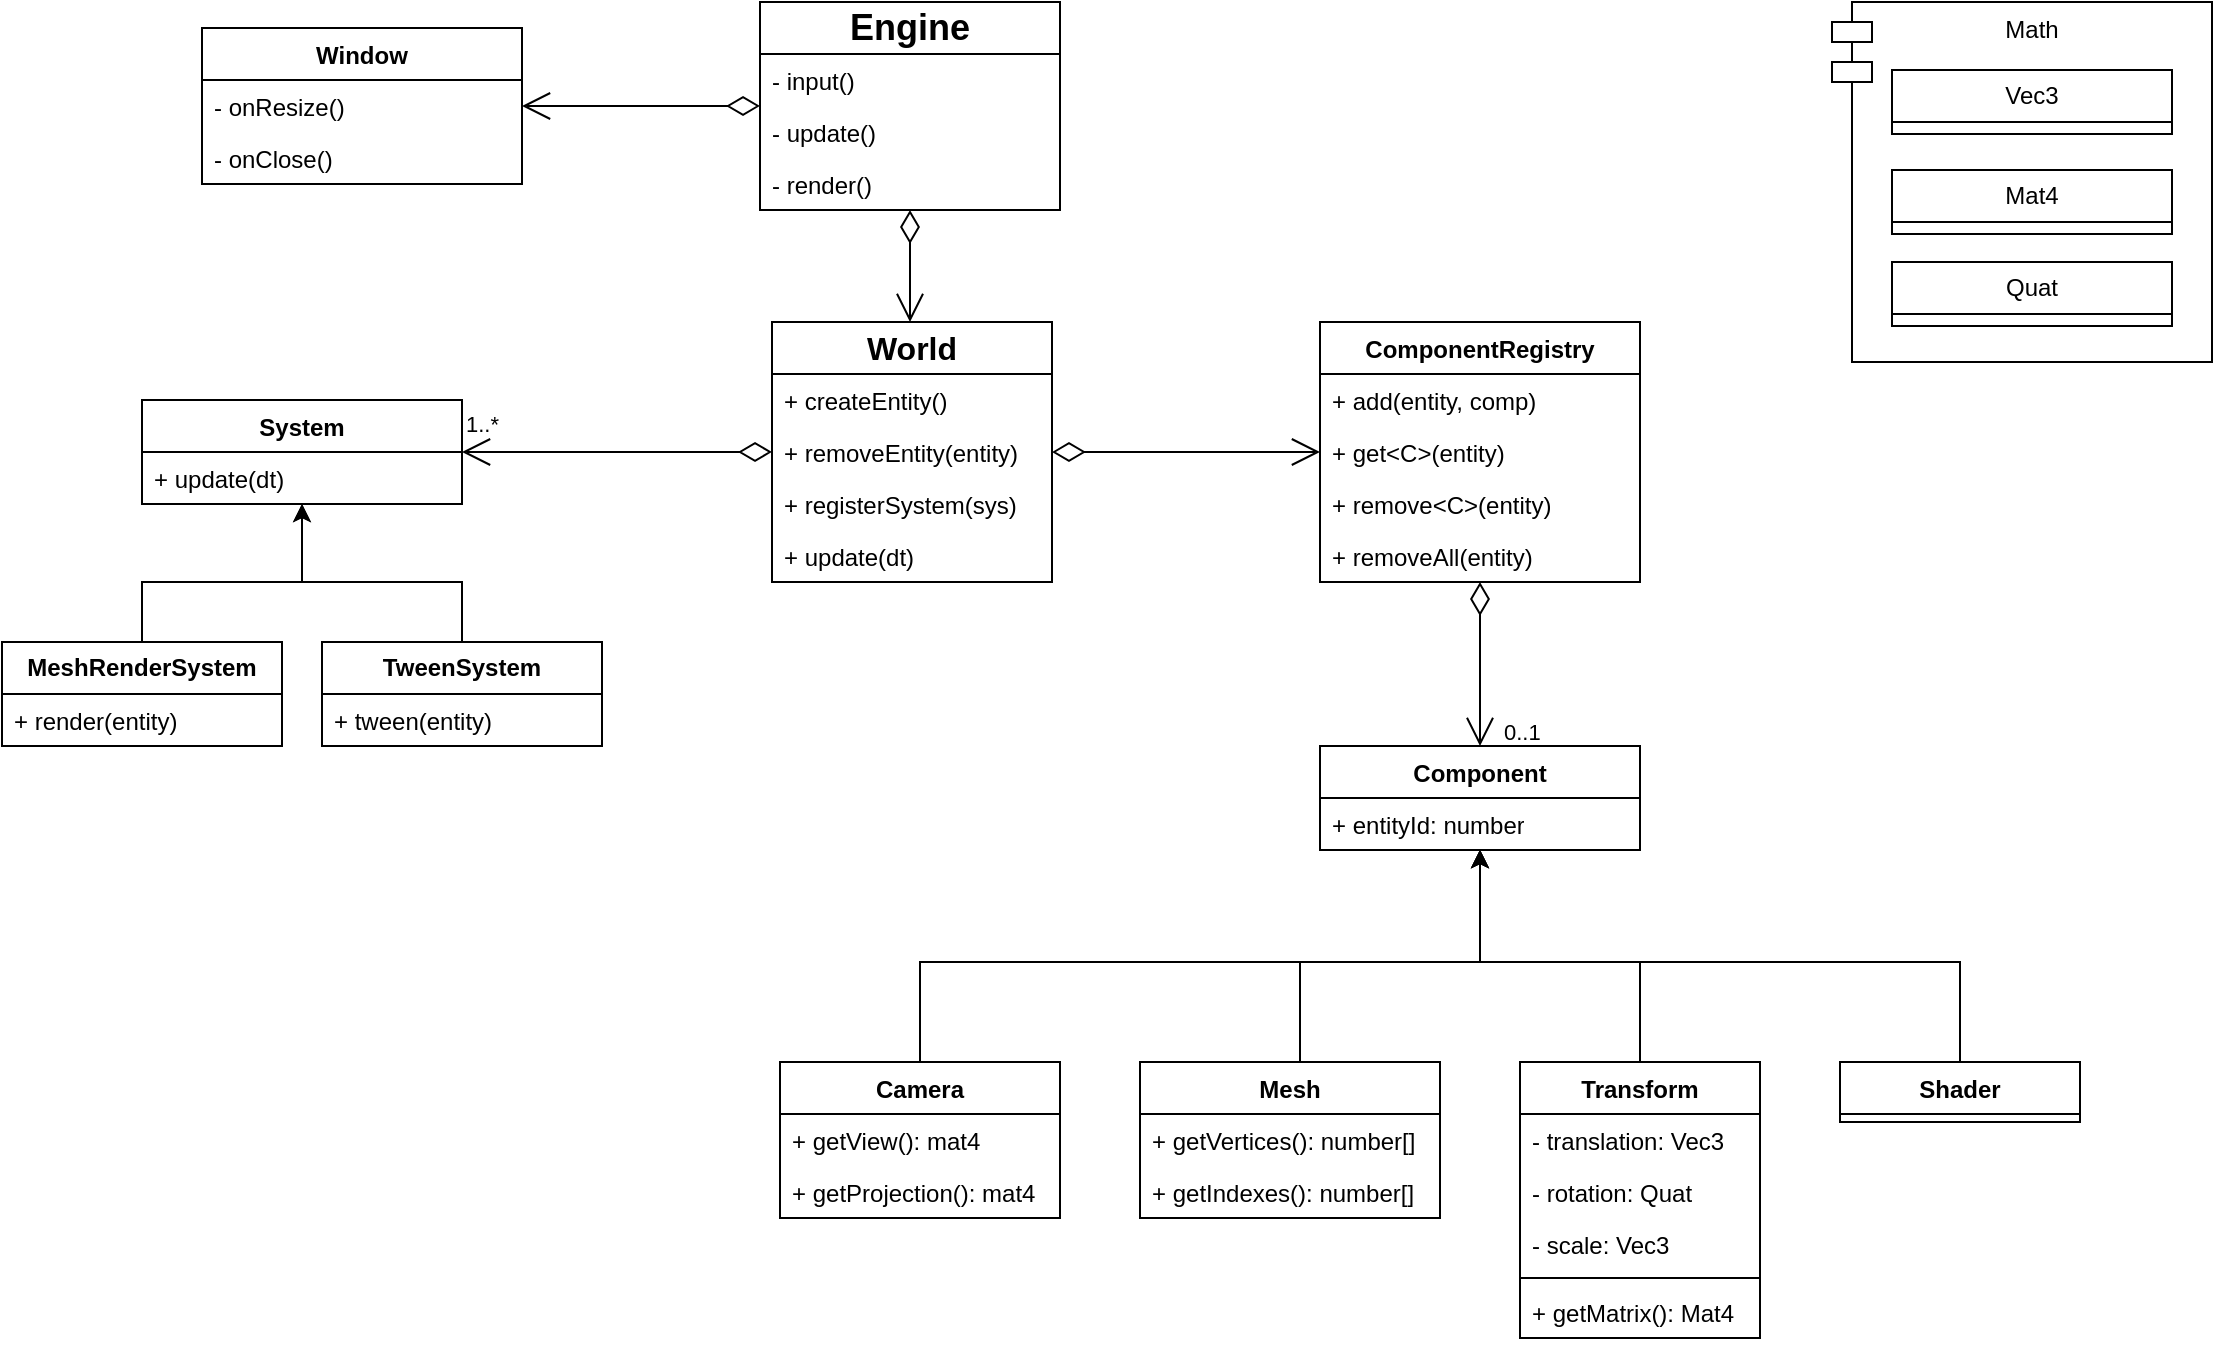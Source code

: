 <mxfile version="26.2.2">
  <diagram name="Страница — 1" id="kJVgFP-XCL9LoOZHXFr-">
    <mxGraphModel dx="1458" dy="1083" grid="1" gridSize="10" guides="1" tooltips="1" connect="1" arrows="1" fold="1" page="1" pageScale="1" pageWidth="1169" pageHeight="827" background="none" math="0" shadow="0">
      <root>
        <mxCell id="0" />
        <mxCell id="1" parent="0" />
        <mxCell id="59MKXKUP5RYxz5AlFKz5-1" value="Window" style="swimlane;fontStyle=1;align=center;verticalAlign=top;childLayout=stackLayout;horizontal=1;startSize=26;horizontalStack=0;resizeParent=1;resizeParentMax=0;resizeLast=0;collapsible=1;marginBottom=0;whiteSpace=wrap;html=1;rounded=0;" parent="1" vertex="1">
          <mxGeometry x="135" y="33" width="160" height="78" as="geometry">
            <mxRectangle x="420" y="360" width="100" height="30" as="alternateBounds" />
          </mxGeometry>
        </mxCell>
        <mxCell id="wzKogEVJgoXQ_dvHDsTk-3" value="- onResize()" style="text;strokeColor=none;fillColor=none;align=left;verticalAlign=top;spacingLeft=4;spacingRight=4;overflow=hidden;rotatable=0;points=[[0,0.5],[1,0.5]];portConstraint=eastwest;whiteSpace=wrap;html=1;rounded=0;" parent="59MKXKUP5RYxz5AlFKz5-1" vertex="1">
          <mxGeometry y="26" width="160" height="26" as="geometry" />
        </mxCell>
        <mxCell id="wzKogEVJgoXQ_dvHDsTk-4" value="- onClose()" style="text;strokeColor=none;fillColor=none;align=left;verticalAlign=top;spacingLeft=4;spacingRight=4;overflow=hidden;rotatable=0;points=[[0,0.5],[1,0.5]];portConstraint=eastwest;whiteSpace=wrap;html=1;rounded=0;" parent="59MKXKUP5RYxz5AlFKz5-1" vertex="1">
          <mxGeometry y="52" width="160" height="26" as="geometry" />
        </mxCell>
        <mxCell id="gk4QDaXg1C4XhF2hDk9a-3" value="Engine" style="swimlane;fontStyle=1;align=center;verticalAlign=middle;childLayout=stackLayout;horizontal=1;startSize=26;horizontalStack=0;resizeParent=1;resizeParentMax=0;resizeLast=0;collapsible=1;marginBottom=0;whiteSpace=wrap;html=1;rounded=0;fontSize=18;" parent="1" vertex="1">
          <mxGeometry x="414" y="20" width="150" height="104" as="geometry" />
        </mxCell>
        <mxCell id="gk4QDaXg1C4XhF2hDk9a-6" value="- input()" style="text;strokeColor=none;fillColor=none;align=left;verticalAlign=top;spacingLeft=4;spacingRight=4;overflow=hidden;rotatable=0;points=[[0,0.5],[1,0.5]];portConstraint=eastwest;whiteSpace=wrap;html=1;rounded=0;" parent="gk4QDaXg1C4XhF2hDk9a-3" vertex="1">
          <mxGeometry y="26" width="150" height="26" as="geometry" />
        </mxCell>
        <mxCell id="QrIwYJtL0aNKeHC7VFV3-32" value="- update()" style="text;strokeColor=none;fillColor=none;align=left;verticalAlign=top;spacingLeft=4;spacingRight=4;overflow=hidden;rotatable=0;points=[[0,0.5],[1,0.5]];portConstraint=eastwest;whiteSpace=wrap;html=1;rounded=0;" vertex="1" parent="gk4QDaXg1C4XhF2hDk9a-3">
          <mxGeometry y="52" width="150" height="26" as="geometry" />
        </mxCell>
        <mxCell id="QrIwYJtL0aNKeHC7VFV3-33" value="- render()" style="text;strokeColor=none;fillColor=none;align=left;verticalAlign=top;spacingLeft=4;spacingRight=4;overflow=hidden;rotatable=0;points=[[0,0.5],[1,0.5]];portConstraint=eastwest;whiteSpace=wrap;html=1;rounded=0;" vertex="1" parent="gk4QDaXg1C4XhF2hDk9a-3">
          <mxGeometry y="78" width="150" height="26" as="geometry" />
        </mxCell>
        <mxCell id="wzKogEVJgoXQ_dvHDsTk-5" value="Mesh" style="swimlane;fontStyle=1;align=center;verticalAlign=top;childLayout=stackLayout;horizontal=1;startSize=26;horizontalStack=0;resizeParent=1;resizeParentMax=0;resizeLast=0;collapsible=1;marginBottom=0;whiteSpace=wrap;html=1;rounded=0;" parent="1" vertex="1">
          <mxGeometry x="604" y="550" width="150" height="78" as="geometry" />
        </mxCell>
        <mxCell id="wzKogEVJgoXQ_dvHDsTk-8" value="+ getVertices(): number[]" style="text;strokeColor=none;fillColor=none;align=left;verticalAlign=top;spacingLeft=4;spacingRight=4;overflow=hidden;rotatable=0;points=[[0,0.5],[1,0.5]];portConstraint=eastwest;whiteSpace=wrap;html=1;rounded=0;" parent="wzKogEVJgoXQ_dvHDsTk-5" vertex="1">
          <mxGeometry y="26" width="150" height="26" as="geometry" />
        </mxCell>
        <mxCell id="wzKogEVJgoXQ_dvHDsTk-9" value="+ getIndexes(): number[]" style="text;strokeColor=none;fillColor=none;align=left;verticalAlign=top;spacingLeft=4;spacingRight=4;overflow=hidden;rotatable=0;points=[[0,0.5],[1,0.5]];portConstraint=eastwest;whiteSpace=wrap;html=1;rounded=0;" parent="wzKogEVJgoXQ_dvHDsTk-5" vertex="1">
          <mxGeometry y="52" width="150" height="26" as="geometry" />
        </mxCell>
        <mxCell id="QrIwYJtL0aNKeHC7VFV3-47" style="edgeStyle=orthogonalEdgeStyle;rounded=0;orthogonalLoop=1;jettySize=auto;html=1;" edge="1" parent="1" source="wzKogEVJgoXQ_dvHDsTk-12" target="QrIwYJtL0aNKeHC7VFV3-22">
          <mxGeometry relative="1" as="geometry">
            <Array as="points">
              <mxPoint x="105" y="310" />
              <mxPoint x="185" y="310" />
            </Array>
          </mxGeometry>
        </mxCell>
        <mxCell id="wzKogEVJgoXQ_dvHDsTk-12" value="&lt;b&gt;Mesh&lt;/b&gt;&lt;b style=&quot;background-color: transparent; color: light-dark(rgb(0, 0, 0), rgb(255, 255, 255));&quot;&gt;RenderSystem&lt;/b&gt;" style="swimlane;fontStyle=0;childLayout=stackLayout;horizontal=1;startSize=26;horizontalStack=0;resizeParent=1;resizeParentMax=0;resizeLast=0;collapsible=1;marginBottom=0;whiteSpace=wrap;html=1;rounded=0;" parent="1" vertex="1">
          <mxGeometry x="35" y="340" width="140" height="52" as="geometry" />
        </mxCell>
        <mxCell id="wzKogEVJgoXQ_dvHDsTk-28" value="+ render(entity)" style="text;strokeColor=none;fillColor=none;align=left;verticalAlign=top;spacingLeft=4;spacingRight=4;overflow=hidden;rotatable=0;points=[[0,0.5],[1,0.5]];portConstraint=eastwest;whiteSpace=wrap;html=1;rounded=0;" parent="wzKogEVJgoXQ_dvHDsTk-12" vertex="1">
          <mxGeometry y="26" width="140" height="26" as="geometry" />
        </mxCell>
        <mxCell id="QrIwYJtL0aNKeHC7VFV3-61" style="edgeStyle=orthogonalEdgeStyle;rounded=0;orthogonalLoop=1;jettySize=auto;html=1;exitX=0.5;exitY=0.5;exitDx=0;exitDy=0;exitPerimeter=0;" edge="1" parent="1" source="wzKogEVJgoXQ_dvHDsTk-47" target="QrIwYJtL0aNKeHC7VFV3-49">
          <mxGeometry relative="1" as="geometry">
            <mxPoint x="1064" y="702" as="sourcePoint" />
            <Array as="points">
              <mxPoint x="1014" y="500" />
              <mxPoint x="774" y="500" />
            </Array>
          </mxGeometry>
        </mxCell>
        <mxCell id="wzKogEVJgoXQ_dvHDsTk-47" value="Shader" style="swimlane;fontStyle=1;align=center;verticalAlign=top;childLayout=stackLayout;horizontal=1;startSize=26;horizontalStack=0;resizeParent=1;resizeParentMax=0;resizeLast=0;collapsible=1;marginBottom=0;whiteSpace=wrap;html=1;" parent="1" vertex="1">
          <mxGeometry x="954" y="550" width="120" height="30" as="geometry" />
        </mxCell>
        <mxCell id="QrIwYJtL0aNKeHC7VFV3-73" style="edgeStyle=orthogonalEdgeStyle;rounded=0;orthogonalLoop=1;jettySize=auto;html=1;" edge="1" parent="1" source="wzKogEVJgoXQ_dvHDsTk-62" target="QrIwYJtL0aNKeHC7VFV3-49">
          <mxGeometry relative="1" as="geometry">
            <Array as="points">
              <mxPoint x="494" y="500" />
              <mxPoint x="774" y="500" />
            </Array>
          </mxGeometry>
        </mxCell>
        <mxCell id="wzKogEVJgoXQ_dvHDsTk-62" value="Camera" style="swimlane;fontStyle=1;align=center;verticalAlign=top;childLayout=stackLayout;horizontal=1;startSize=26;horizontalStack=0;resizeParent=1;resizeParentMax=0;resizeLast=0;collapsible=1;marginBottom=0;whiteSpace=wrap;html=1;" parent="1" vertex="1">
          <mxGeometry x="424" y="550" width="140" height="78" as="geometry" />
        </mxCell>
        <mxCell id="wzKogEVJgoXQ_dvHDsTk-65" value="+ getView(): mat4" style="text;strokeColor=none;fillColor=none;align=left;verticalAlign=top;spacingLeft=4;spacingRight=4;overflow=hidden;rotatable=0;points=[[0,0.5],[1,0.5]];portConstraint=eastwest;whiteSpace=wrap;html=1;" parent="wzKogEVJgoXQ_dvHDsTk-62" vertex="1">
          <mxGeometry y="26" width="140" height="26" as="geometry" />
        </mxCell>
        <mxCell id="wzKogEVJgoXQ_dvHDsTk-68" value="+ getProjection(): mat4" style="text;strokeColor=none;fillColor=none;align=left;verticalAlign=top;spacingLeft=4;spacingRight=4;overflow=hidden;rotatable=0;points=[[0,0.5],[1,0.5]];portConstraint=eastwest;whiteSpace=wrap;html=1;" parent="wzKogEVJgoXQ_dvHDsTk-62" vertex="1">
          <mxGeometry y="52" width="140" height="26" as="geometry" />
        </mxCell>
        <mxCell id="QrIwYJtL0aNKeHC7VFV3-45" style="edgeStyle=orthogonalEdgeStyle;rounded=0;orthogonalLoop=1;jettySize=auto;html=1;exitX=1;exitY=0.5;exitDx=0;exitDy=0;" edge="1" parent="wzKogEVJgoXQ_dvHDsTk-62" source="wzKogEVJgoXQ_dvHDsTk-68" target="wzKogEVJgoXQ_dvHDsTk-68">
          <mxGeometry relative="1" as="geometry" />
        </mxCell>
        <mxCell id="wzKogEVJgoXQ_dvHDsTk-69" value="ComponentRegistry" style="swimlane;fontStyle=1;align=center;verticalAlign=top;childLayout=stackLayout;horizontal=1;startSize=26;horizontalStack=0;resizeParent=1;resizeParentMax=0;resizeLast=0;collapsible=1;marginBottom=0;whiteSpace=wrap;html=1;" parent="1" vertex="1">
          <mxGeometry x="694" y="180" width="160" height="130" as="geometry" />
        </mxCell>
        <mxCell id="QrIwYJtL0aNKeHC7VFV3-17" value="+ add(entity, comp)" style="text;strokeColor=none;fillColor=none;align=left;verticalAlign=top;spacingLeft=4;spacingRight=4;overflow=hidden;rotatable=0;points=[[0,0.5],[1,0.5]];portConstraint=eastwest;whiteSpace=wrap;html=1;" vertex="1" parent="wzKogEVJgoXQ_dvHDsTk-69">
          <mxGeometry y="26" width="160" height="26" as="geometry" />
        </mxCell>
        <mxCell id="QrIwYJtL0aNKeHC7VFV3-19" value="+ get&amp;lt;C&amp;gt;(entity)" style="text;strokeColor=none;fillColor=none;align=left;verticalAlign=top;spacingLeft=4;spacingRight=4;overflow=hidden;rotatable=0;points=[[0,0.5],[1,0.5]];portConstraint=eastwest;whiteSpace=wrap;html=1;" vertex="1" parent="wzKogEVJgoXQ_dvHDsTk-69">
          <mxGeometry y="52" width="160" height="26" as="geometry" />
        </mxCell>
        <mxCell id="QrIwYJtL0aNKeHC7VFV3-64" value="+ remove&amp;lt;C&amp;gt;(entity)" style="text;strokeColor=none;fillColor=none;align=left;verticalAlign=top;spacingLeft=4;spacingRight=4;overflow=hidden;rotatable=0;points=[[0,0.5],[1,0.5]];portConstraint=eastwest;whiteSpace=wrap;html=1;" vertex="1" parent="wzKogEVJgoXQ_dvHDsTk-69">
          <mxGeometry y="78" width="160" height="26" as="geometry" />
        </mxCell>
        <mxCell id="QrIwYJtL0aNKeHC7VFV3-65" value="+ removeAll(entity)" style="text;strokeColor=none;fillColor=none;align=left;verticalAlign=top;spacingLeft=4;spacingRight=4;overflow=hidden;rotatable=0;points=[[0,0.5],[1,0.5]];portConstraint=eastwest;whiteSpace=wrap;html=1;" vertex="1" parent="wzKogEVJgoXQ_dvHDsTk-69">
          <mxGeometry y="104" width="160" height="26" as="geometry" />
        </mxCell>
        <mxCell id="QrIwYJtL0aNKeHC7VFV3-71" style="edgeStyle=orthogonalEdgeStyle;rounded=0;orthogonalLoop=1;jettySize=auto;html=1;" edge="1" parent="1" source="wzKogEVJgoXQ_dvHDsTk-76" target="QrIwYJtL0aNKeHC7VFV3-49">
          <mxGeometry relative="1" as="geometry">
            <Array as="points">
              <mxPoint x="854" y="500" />
              <mxPoint x="774" y="500" />
            </Array>
          </mxGeometry>
        </mxCell>
        <mxCell id="wzKogEVJgoXQ_dvHDsTk-76" value="Transform" style="swimlane;fontStyle=1;align=center;verticalAlign=top;childLayout=stackLayout;horizontal=1;startSize=26;horizontalStack=0;resizeParent=1;resizeParentMax=0;resizeLast=0;collapsible=1;marginBottom=0;whiteSpace=wrap;html=1;" parent="1" vertex="1">
          <mxGeometry x="794" y="550" width="120" height="138" as="geometry" />
        </mxCell>
        <mxCell id="QrIwYJtL0aNKeHC7VFV3-8" value="- translation: Vec3" style="text;strokeColor=none;fillColor=none;align=left;verticalAlign=top;spacingLeft=4;spacingRight=4;overflow=hidden;rotatable=0;points=[[0,0.5],[1,0.5]];portConstraint=eastwest;whiteSpace=wrap;html=1;" vertex="1" parent="wzKogEVJgoXQ_dvHDsTk-76">
          <mxGeometry y="26" width="120" height="26" as="geometry" />
        </mxCell>
        <mxCell id="QrIwYJtL0aNKeHC7VFV3-9" value="- rotation: Quat" style="text;strokeColor=none;fillColor=none;align=left;verticalAlign=top;spacingLeft=4;spacingRight=4;overflow=hidden;rotatable=0;points=[[0,0.5],[1,0.5]];portConstraint=eastwest;whiteSpace=wrap;html=1;" vertex="1" parent="wzKogEVJgoXQ_dvHDsTk-76">
          <mxGeometry y="52" width="120" height="26" as="geometry" />
        </mxCell>
        <mxCell id="QrIwYJtL0aNKeHC7VFV3-6" value="- scale: Vec3" style="text;strokeColor=none;fillColor=none;align=left;verticalAlign=top;spacingLeft=4;spacingRight=4;overflow=hidden;rotatable=0;points=[[0,0.5],[1,0.5]];portConstraint=eastwest;whiteSpace=wrap;html=1;" vertex="1" parent="wzKogEVJgoXQ_dvHDsTk-76">
          <mxGeometry y="78" width="120" height="26" as="geometry" />
        </mxCell>
        <mxCell id="QrIwYJtL0aNKeHC7VFV3-7" value="" style="line;strokeWidth=1;fillColor=none;align=left;verticalAlign=middle;spacingTop=-1;spacingLeft=3;spacingRight=3;rotatable=0;labelPosition=right;points=[];portConstraint=eastwest;strokeColor=inherit;" vertex="1" parent="wzKogEVJgoXQ_dvHDsTk-76">
          <mxGeometry y="104" width="120" height="8" as="geometry" />
        </mxCell>
        <mxCell id="wzKogEVJgoXQ_dvHDsTk-82" value="+ getMatrix(): M&lt;span style=&quot;background-color: transparent; color: light-dark(rgb(0, 0, 0), rgb(255, 255, 255));&quot;&gt;at4&lt;/span&gt;" style="text;strokeColor=none;fillColor=none;align=left;verticalAlign=top;spacingLeft=4;spacingRight=4;overflow=hidden;rotatable=0;points=[[0,0.5],[1,0.5]];portConstraint=eastwest;whiteSpace=wrap;html=1;" parent="wzKogEVJgoXQ_dvHDsTk-76" vertex="1">
          <mxGeometry y="112" width="120" height="26" as="geometry" />
        </mxCell>
        <mxCell id="QrIwYJtL0aNKeHC7VFV3-2" value="" style="group" vertex="1" connectable="0" parent="1">
          <mxGeometry x="950" y="20" width="190" height="180" as="geometry" />
        </mxCell>
        <mxCell id="T-zd2cSABAyiTnIaaSCx-3" value="Math" style="shape=module;align=left;spacingLeft=10;align=center;verticalAlign=top;whiteSpace=wrap;html=1;container=0;" parent="QrIwYJtL0aNKeHC7VFV3-2" vertex="1">
          <mxGeometry width="190" height="180" as="geometry" />
        </mxCell>
        <mxCell id="T-zd2cSABAyiTnIaaSCx-5" value="Vec3" style="swimlane;fontStyle=0;childLayout=stackLayout;horizontal=1;startSize=26;fillColor=none;horizontalStack=0;resizeParent=1;resizeParentMax=0;resizeLast=0;collapsible=1;marginBottom=0;whiteSpace=wrap;html=1;container=0;" parent="QrIwYJtL0aNKeHC7VFV3-2" vertex="1">
          <mxGeometry x="30" y="34" width="140" height="32" as="geometry" />
        </mxCell>
        <mxCell id="T-zd2cSABAyiTnIaaSCx-10" value="Mat4" style="swimlane;fontStyle=0;childLayout=stackLayout;horizontal=1;startSize=26;fillColor=none;horizontalStack=0;resizeParent=1;resizeParentMax=0;resizeLast=0;collapsible=1;marginBottom=0;whiteSpace=wrap;html=1;container=0;" parent="QrIwYJtL0aNKeHC7VFV3-2" vertex="1">
          <mxGeometry x="30" y="84" width="140" height="32" as="geometry" />
        </mxCell>
        <mxCell id="QrIwYJtL0aNKeHC7VFV3-1" value="Quat" style="swimlane;fontStyle=0;childLayout=stackLayout;horizontal=1;startSize=26;fillColor=none;horizontalStack=0;resizeParent=1;resizeParentMax=0;resizeLast=0;collapsible=1;marginBottom=0;whiteSpace=wrap;html=1;container=0;" vertex="1" parent="QrIwYJtL0aNKeHC7VFV3-2">
          <mxGeometry x="30" y="130" width="140" height="32" as="geometry" />
        </mxCell>
        <mxCell id="QrIwYJtL0aNKeHC7VFV3-48" style="edgeStyle=orthogonalEdgeStyle;rounded=0;orthogonalLoop=1;jettySize=auto;html=1;" edge="1" parent="1" source="QrIwYJtL0aNKeHC7VFV3-3" target="QrIwYJtL0aNKeHC7VFV3-22">
          <mxGeometry relative="1" as="geometry">
            <Array as="points">
              <mxPoint x="265" y="310" />
              <mxPoint x="185" y="310" />
            </Array>
          </mxGeometry>
        </mxCell>
        <mxCell id="QrIwYJtL0aNKeHC7VFV3-3" value="&lt;b&gt;TweenSystem&lt;/b&gt;" style="swimlane;fontStyle=0;childLayout=stackLayout;horizontal=1;startSize=26;horizontalStack=0;resizeParent=1;resizeParentMax=0;resizeLast=0;collapsible=1;marginBottom=0;whiteSpace=wrap;html=1;rounded=0;" vertex="1" parent="1">
          <mxGeometry x="195" y="340" width="140" height="52" as="geometry" />
        </mxCell>
        <mxCell id="QrIwYJtL0aNKeHC7VFV3-4" value="+ tween&lt;span style=&quot;background-color: transparent; color: light-dark(rgb(0, 0, 0), rgb(255, 255, 255));&quot;&gt;(entity)&lt;/span&gt;" style="text;strokeColor=none;fillColor=none;align=left;verticalAlign=top;spacingLeft=4;spacingRight=4;overflow=hidden;rotatable=0;points=[[0,0.5],[1,0.5]];portConstraint=eastwest;whiteSpace=wrap;html=1;rounded=0;" vertex="1" parent="QrIwYJtL0aNKeHC7VFV3-3">
          <mxGeometry y="26" width="140" height="26" as="geometry" />
        </mxCell>
        <mxCell id="QrIwYJtL0aNKeHC7VFV3-10" value="World" style="swimlane;fontStyle=1;align=center;verticalAlign=middle;childLayout=stackLayout;horizontal=1;startSize=26;horizontalStack=0;resizeParent=1;resizeParentMax=0;resizeLast=0;collapsible=1;marginBottom=0;whiteSpace=wrap;html=1;fontSize=16;" vertex="1" parent="1">
          <mxGeometry x="420" y="180" width="140" height="130" as="geometry" />
        </mxCell>
        <mxCell id="QrIwYJtL0aNKeHC7VFV3-16" value="+ createEntity()" style="text;strokeColor=none;fillColor=none;align=left;verticalAlign=top;spacingLeft=4;spacingRight=4;overflow=hidden;rotatable=0;points=[[0,0.5],[1,0.5]];portConstraint=eastwest;whiteSpace=wrap;html=1;" vertex="1" parent="QrIwYJtL0aNKeHC7VFV3-10">
          <mxGeometry y="26" width="140" height="26" as="geometry" />
        </mxCell>
        <mxCell id="QrIwYJtL0aNKeHC7VFV3-63" value="+ removeEntity(e&lt;span style=&quot;background-color: transparent; color: light-dark(rgb(0, 0, 0), rgb(255, 255, 255));&quot;&gt;ntity)&lt;/span&gt;" style="text;strokeColor=none;fillColor=none;align=left;verticalAlign=top;spacingLeft=4;spacingRight=4;overflow=hidden;rotatable=0;points=[[0,0.5],[1,0.5]];portConstraint=eastwest;whiteSpace=wrap;html=1;" vertex="1" parent="QrIwYJtL0aNKeHC7VFV3-10">
          <mxGeometry y="52" width="140" height="26" as="geometry" />
        </mxCell>
        <mxCell id="QrIwYJtL0aNKeHC7VFV3-15" value="+ registerSystem(sys)" style="text;strokeColor=none;fillColor=none;align=left;verticalAlign=top;spacingLeft=4;spacingRight=4;overflow=hidden;rotatable=0;points=[[0,0.5],[1,0.5]];portConstraint=eastwest;whiteSpace=wrap;html=1;" vertex="1" parent="QrIwYJtL0aNKeHC7VFV3-10">
          <mxGeometry y="78" width="140" height="26" as="geometry" />
        </mxCell>
        <mxCell id="QrIwYJtL0aNKeHC7VFV3-13" value="+ update(dt)" style="text;strokeColor=none;fillColor=none;align=left;verticalAlign=top;spacingLeft=4;spacingRight=4;overflow=hidden;rotatable=0;points=[[0,0.5],[1,0.5]];portConstraint=eastwest;whiteSpace=wrap;html=1;" vertex="1" parent="QrIwYJtL0aNKeHC7VFV3-10">
          <mxGeometry y="104" width="140" height="26" as="geometry" />
        </mxCell>
        <mxCell id="QrIwYJtL0aNKeHC7VFV3-22" value="System" style="swimlane;fontStyle=1;align=center;verticalAlign=top;childLayout=stackLayout;horizontal=1;startSize=26;horizontalStack=0;resizeParent=1;resizeParentMax=0;resizeLast=0;collapsible=1;marginBottom=0;whiteSpace=wrap;html=1;" vertex="1" parent="1">
          <mxGeometry x="105" y="219" width="160" height="52" as="geometry" />
        </mxCell>
        <mxCell id="QrIwYJtL0aNKeHC7VFV3-25" value="+ update(dt&lt;span style=&quot;background-color: transparent; color: light-dark(rgb(0, 0, 0), rgb(255, 255, 255));&quot;&gt;)&lt;/span&gt;" style="text;strokeColor=none;fillColor=none;align=left;verticalAlign=top;spacingLeft=4;spacingRight=4;overflow=hidden;rotatable=0;points=[[0,0.5],[1,0.5]];portConstraint=eastwest;whiteSpace=wrap;html=1;" vertex="1" parent="QrIwYJtL0aNKeHC7VFV3-22">
          <mxGeometry y="26" width="160" height="26" as="geometry" />
        </mxCell>
        <mxCell id="QrIwYJtL0aNKeHC7VFV3-27" value="1..*" style="endArrow=open;html=1;endSize=12;startArrow=diamondThin;startSize=14;startFill=0;edgeStyle=orthogonalEdgeStyle;align=right;verticalAlign=bottom;rounded=0;fontColor=none;noLabel=1;" edge="1" parent="1" source="QrIwYJtL0aNKeHC7VFV3-10" target="wzKogEVJgoXQ_dvHDsTk-69">
          <mxGeometry x="1" y="-10" relative="1" as="geometry">
            <mxPoint x="105" y="173" as="sourcePoint" />
            <mxPoint x="265" y="173" as="targetPoint" />
            <Array as="points">
              <mxPoint x="615" y="245" />
              <mxPoint x="615" y="245" />
            </Array>
            <mxPoint as="offset" />
          </mxGeometry>
        </mxCell>
        <mxCell id="QrIwYJtL0aNKeHC7VFV3-28" value="1..*" style="endArrow=open;html=1;endSize=12;startArrow=diamondThin;startSize=14;startFill=0;edgeStyle=orthogonalEdgeStyle;align=left;verticalAlign=bottom;rounded=0;" edge="1" parent="1" source="QrIwYJtL0aNKeHC7VFV3-10" target="QrIwYJtL0aNKeHC7VFV3-22">
          <mxGeometry x="1" y="-5" relative="1" as="geometry">
            <mxPoint x="275" y="190" as="sourcePoint" />
            <mxPoint x="149.002" y="340" as="targetPoint" />
            <Array as="points" />
            <mxPoint as="offset" />
          </mxGeometry>
        </mxCell>
        <mxCell id="QrIwYJtL0aNKeHC7VFV3-49" value="Component" style="swimlane;fontStyle=1;align=center;verticalAlign=top;childLayout=stackLayout;horizontal=1;startSize=26;horizontalStack=0;resizeParent=1;resizeParentMax=0;resizeLast=0;collapsible=1;marginBottom=0;whiteSpace=wrap;html=1;" vertex="1" parent="1">
          <mxGeometry x="694" y="392" width="160" height="52" as="geometry">
            <mxRectangle x="410" y="528" width="70" height="30" as="alternateBounds" />
          </mxGeometry>
        </mxCell>
        <mxCell id="QrIwYJtL0aNKeHC7VFV3-50" value="+ entityId: number" style="text;strokeColor=none;fillColor=none;align=left;verticalAlign=top;spacingLeft=4;spacingRight=4;overflow=hidden;rotatable=0;points=[[0,0.5],[1,0.5]];portConstraint=eastwest;whiteSpace=wrap;html=1;" vertex="1" parent="QrIwYJtL0aNKeHC7VFV3-49">
          <mxGeometry y="26" width="160" height="26" as="geometry" />
        </mxCell>
        <mxCell id="QrIwYJtL0aNKeHC7VFV3-56" value="0..1" style="endArrow=open;html=1;endSize=12;startArrow=diamondThin;startSize=14;startFill=0;edgeStyle=orthogonalEdgeStyle;align=left;verticalAlign=bottom;rounded=0;labelPosition=center;verticalLabelPosition=middle;labelBackgroundColor=none;" edge="1" parent="1" source="wzKogEVJgoXQ_dvHDsTk-69" target="QrIwYJtL0aNKeHC7VFV3-49">
          <mxGeometry x="1" y="10" relative="1" as="geometry">
            <mxPoint x="880" y="438" as="sourcePoint" />
            <mxPoint x="620" y="777" as="targetPoint" />
            <mxPoint y="2" as="offset" />
            <Array as="points" />
          </mxGeometry>
        </mxCell>
        <mxCell id="QrIwYJtL0aNKeHC7VFV3-75" style="edgeStyle=orthogonalEdgeStyle;rounded=0;orthogonalLoop=1;jettySize=auto;html=1;" edge="1" parent="1" source="wzKogEVJgoXQ_dvHDsTk-5" target="QrIwYJtL0aNKeHC7VFV3-49">
          <mxGeometry relative="1" as="geometry">
            <mxPoint x="883.98" y="712" as="sourcePoint" />
            <mxPoint x="803.98" y="584" as="targetPoint" />
            <Array as="points">
              <mxPoint x="684" y="500" />
              <mxPoint x="774" y="500" />
            </Array>
          </mxGeometry>
        </mxCell>
        <mxCell id="QrIwYJtL0aNKeHC7VFV3-78" value="1..*" style="endArrow=open;html=1;endSize=12;startArrow=diamondThin;startSize=14;startFill=0;edgeStyle=orthogonalEdgeStyle;align=right;verticalAlign=bottom;rounded=0;fontColor=none;noLabel=1;" edge="1" parent="1" source="gk4QDaXg1C4XhF2hDk9a-3" target="QrIwYJtL0aNKeHC7VFV3-10">
          <mxGeometry x="1" y="-10" relative="1" as="geometry">
            <mxPoint x="369" y="150" as="sourcePoint" />
            <mxPoint x="385" y="340" as="targetPoint" />
            <Array as="points">
              <mxPoint x="490" y="72" />
            </Array>
            <mxPoint as="offset" />
          </mxGeometry>
        </mxCell>
        <mxCell id="QrIwYJtL0aNKeHC7VFV3-79" value="1..*" style="endArrow=open;html=1;endSize=12;startArrow=diamondThin;startSize=14;startFill=0;edgeStyle=orthogonalEdgeStyle;align=right;verticalAlign=bottom;rounded=0;fontColor=none;noLabel=1;" edge="1" parent="1" source="gk4QDaXg1C4XhF2hDk9a-3" target="59MKXKUP5RYxz5AlFKz5-1">
          <mxGeometry x="1" y="-10" relative="1" as="geometry">
            <mxPoint x="355" y="82" as="sourcePoint" />
            <mxPoint x="431" y="82" as="targetPoint" />
            <Array as="points" />
            <mxPoint as="offset" />
          </mxGeometry>
        </mxCell>
      </root>
    </mxGraphModel>
  </diagram>
</mxfile>
